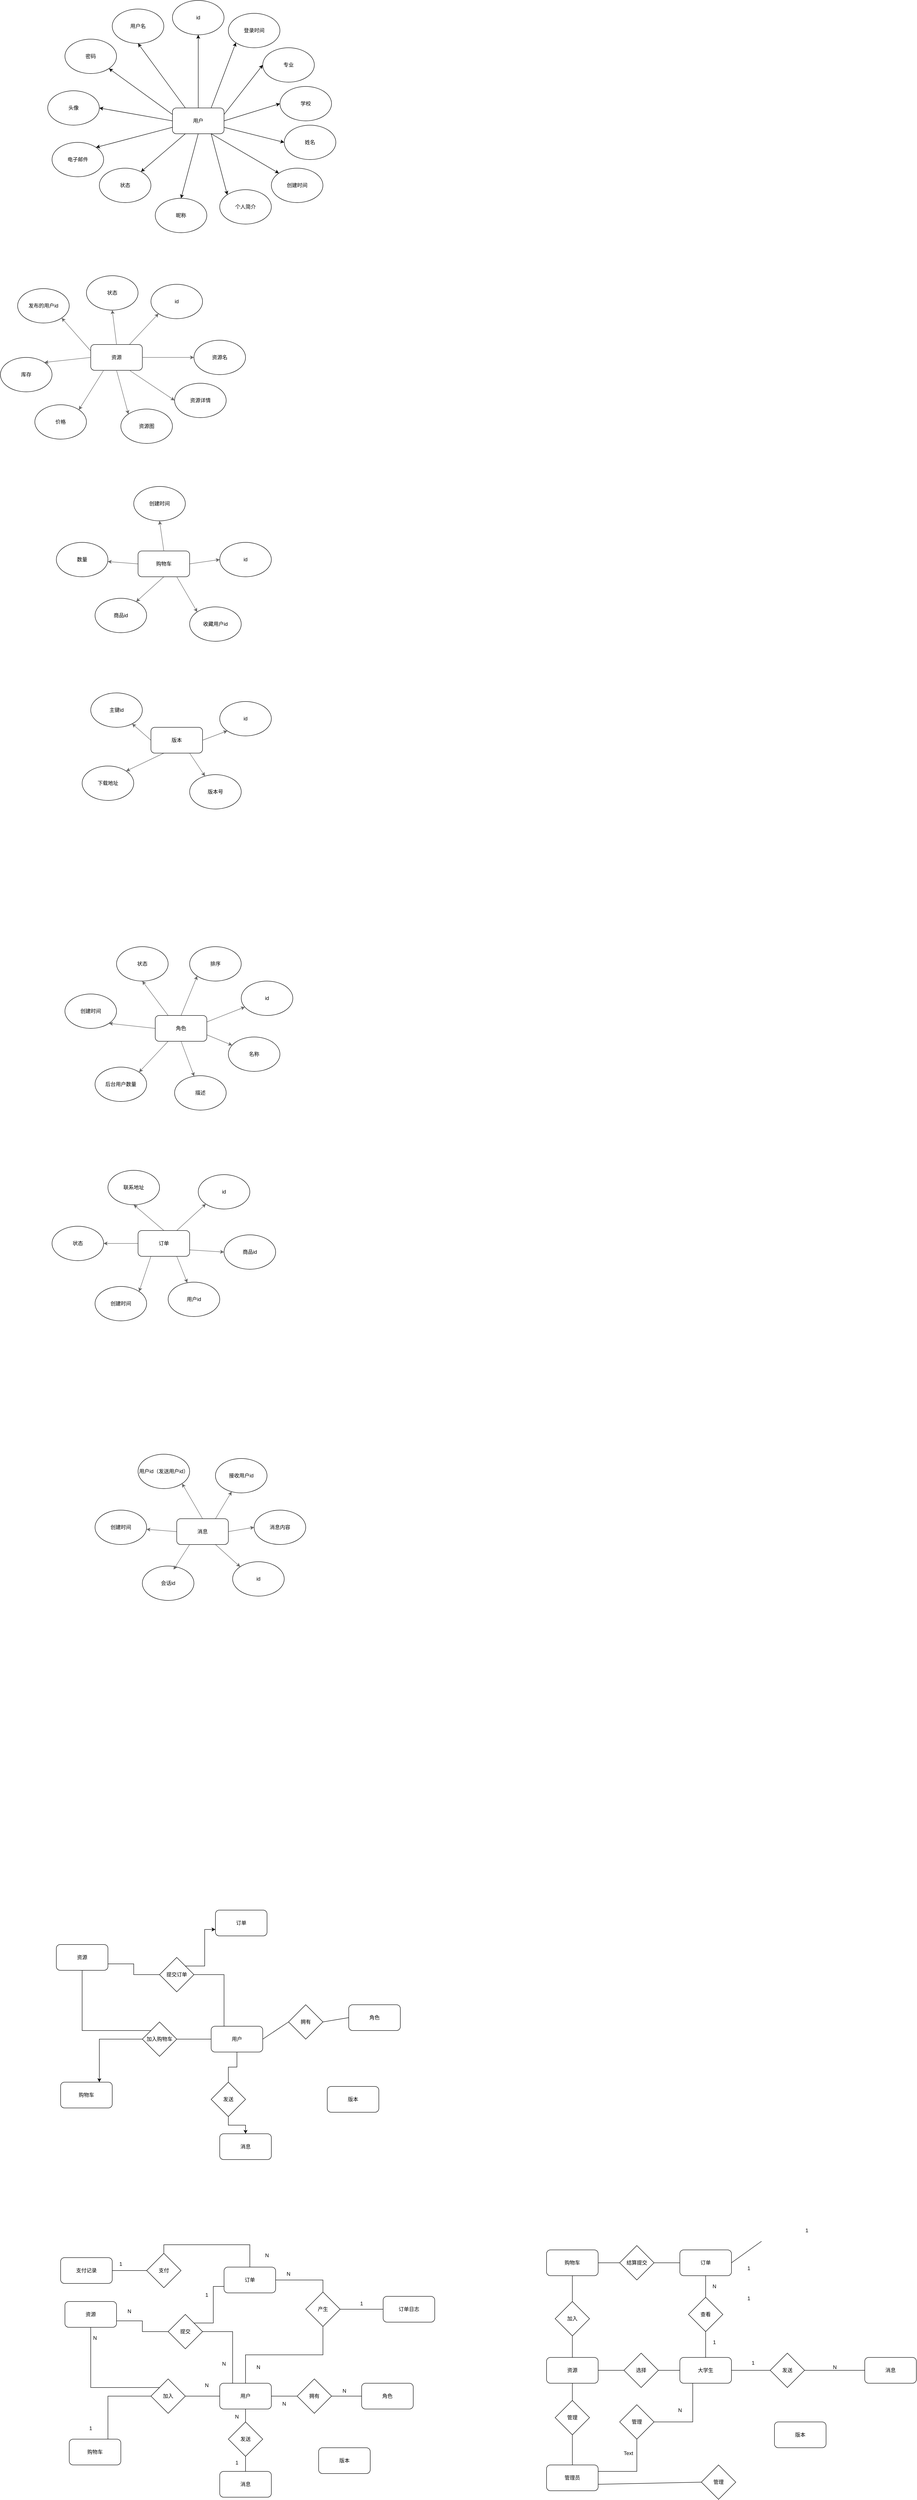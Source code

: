 <mxfile version="24.2.2" type="github">
  <diagram id="R2lEEEUBdFMjLlhIrx00" name="Page-1">
    <mxGraphModel dx="1500" dy="757" grid="1" gridSize="10" guides="1" tooltips="1" connect="1" arrows="1" fold="1" page="1" pageScale="1" pageWidth="850" pageHeight="1100" math="0" shadow="0" extFonts="Permanent Marker^https://fonts.googleapis.com/css?family=Permanent+Marker">
      <root>
        <mxCell id="0" />
        <mxCell id="1" parent="0" />
        <mxCell id="D-Qqd_5pHTushtScb7tL-12" style="rounded=0;orthogonalLoop=1;jettySize=auto;html=1;exitX=0.25;exitY=0;exitDx=0;exitDy=0;entryX=0.5;entryY=1;entryDx=0;entryDy=0;" parent="1" source="D-Qqd_5pHTushtScb7tL-1" target="D-Qqd_5pHTushtScb7tL-3" edge="1">
          <mxGeometry relative="1" as="geometry" />
        </mxCell>
        <mxCell id="D-Qqd_5pHTushtScb7tL-13" style="rounded=0;orthogonalLoop=1;jettySize=auto;html=1;exitX=0.5;exitY=0;exitDx=0;exitDy=0;entryX=0.5;entryY=1;entryDx=0;entryDy=0;" parent="1" source="D-Qqd_5pHTushtScb7tL-1" target="D-Qqd_5pHTushtScb7tL-2" edge="1">
          <mxGeometry relative="1" as="geometry" />
        </mxCell>
        <mxCell id="D-Qqd_5pHTushtScb7tL-15" style="rounded=0;orthogonalLoop=1;jettySize=auto;html=1;exitX=0.75;exitY=1;exitDx=0;exitDy=0;entryX=0;entryY=0;entryDx=0;entryDy=0;" parent="1" source="D-Qqd_5pHTushtScb7tL-1" target="D-Qqd_5pHTushtScb7tL-9" edge="1">
          <mxGeometry relative="1" as="geometry" />
        </mxCell>
        <mxCell id="D-Qqd_5pHTushtScb7tL-16" style="rounded=0;orthogonalLoop=1;jettySize=auto;html=1;exitX=0.75;exitY=1;exitDx=0;exitDy=0;entryX=0;entryY=0;entryDx=0;entryDy=0;" parent="1" source="D-Qqd_5pHTushtScb7tL-1" target="D-Qqd_5pHTushtScb7tL-8" edge="1">
          <mxGeometry relative="1" as="geometry" />
        </mxCell>
        <mxCell id="D-Qqd_5pHTushtScb7tL-17" style="rounded=0;orthogonalLoop=1;jettySize=auto;html=1;exitX=0.5;exitY=1;exitDx=0;exitDy=0;entryX=0.5;entryY=0;entryDx=0;entryDy=0;" parent="1" source="D-Qqd_5pHTushtScb7tL-1" target="D-Qqd_5pHTushtScb7tL-7" edge="1">
          <mxGeometry relative="1" as="geometry" />
        </mxCell>
        <mxCell id="D-Qqd_5pHTushtScb7tL-18" style="rounded=0;orthogonalLoop=1;jettySize=auto;html=1;exitX=0.25;exitY=1;exitDx=0;exitDy=0;" parent="1" source="D-Qqd_5pHTushtScb7tL-1" target="D-Qqd_5pHTushtScb7tL-11" edge="1">
          <mxGeometry relative="1" as="geometry" />
        </mxCell>
        <mxCell id="D-Qqd_5pHTushtScb7tL-19" style="rounded=0;orthogonalLoop=1;jettySize=auto;html=1;exitX=0;exitY=0.75;exitDx=0;exitDy=0;entryX=1;entryY=0;entryDx=0;entryDy=0;" parent="1" source="D-Qqd_5pHTushtScb7tL-1" target="D-Qqd_5pHTushtScb7tL-6" edge="1">
          <mxGeometry relative="1" as="geometry" />
        </mxCell>
        <mxCell id="D-Qqd_5pHTushtScb7tL-20" style="rounded=0;orthogonalLoop=1;jettySize=auto;html=1;exitX=0;exitY=0.5;exitDx=0;exitDy=0;entryX=1;entryY=0.5;entryDx=0;entryDy=0;" parent="1" source="D-Qqd_5pHTushtScb7tL-1" target="D-Qqd_5pHTushtScb7tL-5" edge="1">
          <mxGeometry relative="1" as="geometry" />
        </mxCell>
        <mxCell id="D-Qqd_5pHTushtScb7tL-21" style="rounded=0;orthogonalLoop=1;jettySize=auto;html=1;exitX=0;exitY=0.25;exitDx=0;exitDy=0;entryX=1;entryY=1;entryDx=0;entryDy=0;" parent="1" source="D-Qqd_5pHTushtScb7tL-1" target="D-Qqd_5pHTushtScb7tL-4" edge="1">
          <mxGeometry relative="1" as="geometry" />
        </mxCell>
        <mxCell id="vBWCJpYNBMqpzhLByBX3-7" style="rounded=0;orthogonalLoop=1;jettySize=auto;html=1;exitX=1;exitY=0.25;exitDx=0;exitDy=0;entryX=0;entryY=0.5;entryDx=0;entryDy=0;" parent="1" source="D-Qqd_5pHTushtScb7tL-1" target="vBWCJpYNBMqpzhLByBX3-1" edge="1">
          <mxGeometry relative="1" as="geometry" />
        </mxCell>
        <mxCell id="vBWCJpYNBMqpzhLByBX3-8" style="rounded=0;orthogonalLoop=1;jettySize=auto;html=1;exitX=1;exitY=0.5;exitDx=0;exitDy=0;entryX=0;entryY=0.5;entryDx=0;entryDy=0;" parent="1" source="D-Qqd_5pHTushtScb7tL-1" target="vBWCJpYNBMqpzhLByBX3-2" edge="1">
          <mxGeometry relative="1" as="geometry" />
        </mxCell>
        <mxCell id="vBWCJpYNBMqpzhLByBX3-9" style="rounded=0;orthogonalLoop=1;jettySize=auto;html=1;exitX=1;exitY=0.75;exitDx=0;exitDy=0;entryX=0;entryY=0.5;entryDx=0;entryDy=0;" parent="1" source="D-Qqd_5pHTushtScb7tL-1" target="vBWCJpYNBMqpzhLByBX3-3" edge="1">
          <mxGeometry relative="1" as="geometry" />
        </mxCell>
        <mxCell id="D-Qqd_5pHTushtScb7tL-1" value="用户" style="rounded=1;whiteSpace=wrap;html=1;" parent="1" vertex="1">
          <mxGeometry x="420" y="310" width="120" height="60" as="geometry" />
        </mxCell>
        <mxCell id="D-Qqd_5pHTushtScb7tL-2" value="id" style="ellipse;whiteSpace=wrap;html=1;" parent="1" vertex="1">
          <mxGeometry x="420" y="60" width="120" height="80" as="geometry" />
        </mxCell>
        <mxCell id="D-Qqd_5pHTushtScb7tL-3" value="用户名" style="ellipse;whiteSpace=wrap;html=1;" parent="1" vertex="1">
          <mxGeometry x="280" y="80" width="120" height="80" as="geometry" />
        </mxCell>
        <mxCell id="D-Qqd_5pHTushtScb7tL-4" value="密码" style="ellipse;whiteSpace=wrap;html=1;" parent="1" vertex="1">
          <mxGeometry x="170" y="150" width="120" height="80" as="geometry" />
        </mxCell>
        <mxCell id="D-Qqd_5pHTushtScb7tL-5" value="头像" style="ellipse;whiteSpace=wrap;html=1;" parent="1" vertex="1">
          <mxGeometry x="130" y="270" width="120" height="80" as="geometry" />
        </mxCell>
        <mxCell id="D-Qqd_5pHTushtScb7tL-6" value="电子邮件" style="ellipse;whiteSpace=wrap;html=1;" parent="1" vertex="1">
          <mxGeometry x="140" y="390" width="120" height="80" as="geometry" />
        </mxCell>
        <mxCell id="D-Qqd_5pHTushtScb7tL-7" value="昵称" style="ellipse;whiteSpace=wrap;html=1;" parent="1" vertex="1">
          <mxGeometry x="380" y="520" width="120" height="80" as="geometry" />
        </mxCell>
        <mxCell id="D-Qqd_5pHTushtScb7tL-8" value="个人简介" style="ellipse;whiteSpace=wrap;html=1;" parent="1" vertex="1">
          <mxGeometry x="530" y="500" width="120" height="80" as="geometry" />
        </mxCell>
        <mxCell id="D-Qqd_5pHTushtScb7tL-9" value="创建时间" style="ellipse;whiteSpace=wrap;html=1;" parent="1" vertex="1">
          <mxGeometry x="650" y="450" width="120" height="80" as="geometry" />
        </mxCell>
        <mxCell id="D-Qqd_5pHTushtScb7tL-10" value="登录时间" style="ellipse;whiteSpace=wrap;html=1;" parent="1" vertex="1">
          <mxGeometry x="550" y="90" width="120" height="80" as="geometry" />
        </mxCell>
        <mxCell id="D-Qqd_5pHTushtScb7tL-11" value="状态" style="ellipse;whiteSpace=wrap;html=1;" parent="1" vertex="1">
          <mxGeometry x="250" y="450" width="120" height="80" as="geometry" />
        </mxCell>
        <mxCell id="D-Qqd_5pHTushtScb7tL-14" style="rounded=0;orthogonalLoop=1;jettySize=auto;html=1;exitX=0.75;exitY=0;exitDx=0;exitDy=0;entryX=0;entryY=1;entryDx=0;entryDy=0;" parent="1" source="D-Qqd_5pHTushtScb7tL-1" target="D-Qqd_5pHTushtScb7tL-10" edge="1">
          <mxGeometry relative="1" as="geometry" />
        </mxCell>
        <mxCell id="D-Qqd_5pHTushtScb7tL-25" style="rounded=0;orthogonalLoop=1;jettySize=auto;html=1;exitX=0.75;exitY=0;exitDx=0;exitDy=0;entryX=0;entryY=1;entryDx=0;entryDy=0;fillColor=#f5f5f5;strokeColor=#666666;" parent="1" source="D-Qqd_5pHTushtScb7tL-22" target="D-Qqd_5pHTushtScb7tL-23" edge="1">
          <mxGeometry relative="1" as="geometry" />
        </mxCell>
        <mxCell id="D-Qqd_5pHTushtScb7tL-22" value="资源" style="rounded=1;whiteSpace=wrap;html=1;" parent="1" vertex="1">
          <mxGeometry x="230" y="860" width="120" height="60" as="geometry" />
        </mxCell>
        <mxCell id="D-Qqd_5pHTushtScb7tL-23" value="id" style="ellipse;whiteSpace=wrap;html=1;" parent="1" vertex="1">
          <mxGeometry x="370" y="720" width="120" height="80" as="geometry" />
        </mxCell>
        <mxCell id="D-Qqd_5pHTushtScb7tL-26" style="rounded=0;orthogonalLoop=1;jettySize=auto;html=1;exitX=1;exitY=0.5;exitDx=0;exitDy=0;entryX=0;entryY=0.5;entryDx=0;entryDy=0;fillColor=#f5f5f5;strokeColor=#666666;" parent="1" source="D-Qqd_5pHTushtScb7tL-22" target="D-Qqd_5pHTushtScb7tL-27" edge="1">
          <mxGeometry relative="1" as="geometry">
            <mxPoint x="370" y="1020" as="sourcePoint" />
          </mxGeometry>
        </mxCell>
        <mxCell id="D-Qqd_5pHTushtScb7tL-27" value="资源名" style="ellipse;whiteSpace=wrap;html=1;" parent="1" vertex="1">
          <mxGeometry x="470" y="850" width="120" height="80" as="geometry" />
        </mxCell>
        <mxCell id="D-Qqd_5pHTushtScb7tL-28" style="rounded=0;orthogonalLoop=1;jettySize=auto;html=1;exitX=0.75;exitY=1;exitDx=0;exitDy=0;entryX=0;entryY=0.5;entryDx=0;entryDy=0;fillColor=#f5f5f5;strokeColor=#666666;" parent="1" source="D-Qqd_5pHTushtScb7tL-22" target="D-Qqd_5pHTushtScb7tL-29" edge="1">
          <mxGeometry relative="1" as="geometry">
            <mxPoint x="270" y="980" as="sourcePoint" />
            <mxPoint x="410" y="985" as="targetPoint" />
          </mxGeometry>
        </mxCell>
        <mxCell id="D-Qqd_5pHTushtScb7tL-29" value="资源详情" style="ellipse;whiteSpace=wrap;html=1;" parent="1" vertex="1">
          <mxGeometry x="425" y="950" width="120" height="80" as="geometry" />
        </mxCell>
        <mxCell id="D-Qqd_5pHTushtScb7tL-30" value="资源图" style="ellipse;whiteSpace=wrap;html=1;" parent="1" vertex="1">
          <mxGeometry x="300" y="1010" width="120" height="80" as="geometry" />
        </mxCell>
        <mxCell id="D-Qqd_5pHTushtScb7tL-31" style="rounded=0;orthogonalLoop=1;jettySize=auto;html=1;exitX=0.5;exitY=1;exitDx=0;exitDy=0;entryX=0;entryY=0;entryDx=0;entryDy=0;fillColor=#f5f5f5;strokeColor=#666666;" parent="1" source="D-Qqd_5pHTushtScb7tL-22" target="D-Qqd_5pHTushtScb7tL-30" edge="1">
          <mxGeometry relative="1" as="geometry">
            <mxPoint x="380" y="940" as="sourcePoint" />
            <mxPoint x="500" y="1040" as="targetPoint" />
          </mxGeometry>
        </mxCell>
        <mxCell id="D-Qqd_5pHTushtScb7tL-32" value="价格" style="ellipse;whiteSpace=wrap;html=1;" parent="1" vertex="1">
          <mxGeometry x="100" y="1000" width="120" height="80" as="geometry" />
        </mxCell>
        <mxCell id="D-Qqd_5pHTushtScb7tL-33" style="rounded=0;orthogonalLoop=1;jettySize=auto;html=1;exitX=0.25;exitY=1;exitDx=0;exitDy=0;entryX=1;entryY=0;entryDx=0;entryDy=0;fillColor=#f5f5f5;strokeColor=#666666;" parent="1" source="D-Qqd_5pHTushtScb7tL-22" target="D-Qqd_5pHTushtScb7tL-32" edge="1">
          <mxGeometry relative="1" as="geometry">
            <mxPoint x="166" y="890" as="sourcePoint" />
            <mxPoint x="214" y="1012" as="targetPoint" />
          </mxGeometry>
        </mxCell>
        <mxCell id="D-Qqd_5pHTushtScb7tL-34" value="库存" style="ellipse;whiteSpace=wrap;html=1;" parent="1" vertex="1">
          <mxGeometry x="20" y="890" width="120" height="80" as="geometry" />
        </mxCell>
        <mxCell id="D-Qqd_5pHTushtScb7tL-35" style="rounded=0;orthogonalLoop=1;jettySize=auto;html=1;exitX=0;exitY=0.5;exitDx=0;exitDy=0;entryX=1;entryY=0;entryDx=0;entryDy=0;fillColor=#f5f5f5;strokeColor=#666666;" parent="1" source="D-Qqd_5pHTushtScb7tL-22" target="D-Qqd_5pHTushtScb7tL-34" edge="1">
          <mxGeometry relative="1" as="geometry">
            <mxPoint x="290" y="940" as="sourcePoint" />
            <mxPoint x="212" y="1022" as="targetPoint" />
          </mxGeometry>
        </mxCell>
        <mxCell id="D-Qqd_5pHTushtScb7tL-36" value="发布的用户id" style="ellipse;whiteSpace=wrap;html=1;" parent="1" vertex="1">
          <mxGeometry x="60" y="730" width="120" height="80" as="geometry" />
        </mxCell>
        <mxCell id="D-Qqd_5pHTushtScb7tL-37" style="rounded=0;orthogonalLoop=1;jettySize=auto;html=1;exitX=0;exitY=0.25;exitDx=0;exitDy=0;entryX=1;entryY=1;entryDx=0;entryDy=0;fillColor=#f5f5f5;strokeColor=#666666;" parent="1" source="D-Qqd_5pHTushtScb7tL-22" target="D-Qqd_5pHTushtScb7tL-36" edge="1">
          <mxGeometry relative="1" as="geometry">
            <mxPoint x="260" y="910" as="sourcePoint" />
            <mxPoint x="132" y="912" as="targetPoint" />
          </mxGeometry>
        </mxCell>
        <mxCell id="D-Qqd_5pHTushtScb7tL-38" value="状态" style="ellipse;whiteSpace=wrap;html=1;" parent="1" vertex="1">
          <mxGeometry x="220" y="700" width="120" height="80" as="geometry" />
        </mxCell>
        <mxCell id="D-Qqd_5pHTushtScb7tL-39" style="rounded=0;orthogonalLoop=1;jettySize=auto;html=1;exitX=0.5;exitY=0;exitDx=0;exitDy=0;entryX=0.5;entryY=1;entryDx=0;entryDy=0;fillColor=#f5f5f5;strokeColor=#666666;" parent="1" source="D-Qqd_5pHTushtScb7tL-22" target="D-Qqd_5pHTushtScb7tL-38" edge="1">
          <mxGeometry relative="1" as="geometry">
            <mxPoint x="260" y="880" as="sourcePoint" />
            <mxPoint x="172" y="808" as="targetPoint" />
          </mxGeometry>
        </mxCell>
        <mxCell id="D-Qqd_5pHTushtScb7tL-46" style="rounded=0;orthogonalLoop=1;jettySize=auto;html=1;exitX=1;exitY=0.5;exitDx=0;exitDy=0;entryX=0;entryY=0.5;entryDx=0;entryDy=0;fillColor=#f5f5f5;strokeColor=#666666;" parent="1" source="D-Qqd_5pHTushtScb7tL-40" target="D-Qqd_5pHTushtScb7tL-41" edge="1">
          <mxGeometry relative="1" as="geometry" />
        </mxCell>
        <mxCell id="D-Qqd_5pHTushtScb7tL-48" style="rounded=0;orthogonalLoop=1;jettySize=auto;html=1;exitX=0;exitY=0.5;exitDx=0;exitDy=0;fillColor=#f5f5f5;strokeColor=#666666;" parent="1" source="D-Qqd_5pHTushtScb7tL-40" target="D-Qqd_5pHTushtScb7tL-44" edge="1">
          <mxGeometry relative="1" as="geometry" />
        </mxCell>
        <mxCell id="D-Qqd_5pHTushtScb7tL-49" style="rounded=0;orthogonalLoop=1;jettySize=auto;html=1;exitX=0.5;exitY=1;exitDx=0;exitDy=0;fillColor=#f5f5f5;strokeColor=#666666;" parent="1" source="D-Qqd_5pHTushtScb7tL-40" target="D-Qqd_5pHTushtScb7tL-43" edge="1">
          <mxGeometry relative="1" as="geometry" />
        </mxCell>
        <mxCell id="D-Qqd_5pHTushtScb7tL-40" value="购物车" style="rounded=1;whiteSpace=wrap;html=1;" parent="1" vertex="1">
          <mxGeometry x="340" y="1340" width="120" height="60" as="geometry" />
        </mxCell>
        <mxCell id="D-Qqd_5pHTushtScb7tL-41" value="id" style="ellipse;whiteSpace=wrap;html=1;" parent="1" vertex="1">
          <mxGeometry x="530" y="1320" width="120" height="80" as="geometry" />
        </mxCell>
        <mxCell id="D-Qqd_5pHTushtScb7tL-42" value="收藏用户id" style="ellipse;whiteSpace=wrap;html=1;" parent="1" vertex="1">
          <mxGeometry x="460" y="1470" width="120" height="80" as="geometry" />
        </mxCell>
        <mxCell id="D-Qqd_5pHTushtScb7tL-43" value="商品id" style="ellipse;whiteSpace=wrap;html=1;" parent="1" vertex="1">
          <mxGeometry x="240" y="1450" width="120" height="80" as="geometry" />
        </mxCell>
        <mxCell id="D-Qqd_5pHTushtScb7tL-44" value="数量" style="ellipse;whiteSpace=wrap;html=1;" parent="1" vertex="1">
          <mxGeometry x="150" y="1320" width="120" height="80" as="geometry" />
        </mxCell>
        <mxCell id="D-Qqd_5pHTushtScb7tL-45" value="创建时间" style="ellipse;whiteSpace=wrap;html=1;" parent="1" vertex="1">
          <mxGeometry x="330" y="1190" width="120" height="80" as="geometry" />
        </mxCell>
        <mxCell id="D-Qqd_5pHTushtScb7tL-47" style="rounded=0;orthogonalLoop=1;jettySize=auto;html=1;exitX=0.5;exitY=0;exitDx=0;exitDy=0;entryX=0.5;entryY=1;entryDx=0;entryDy=0;fillColor=#f5f5f5;strokeColor=#666666;" parent="1" source="D-Qqd_5pHTushtScb7tL-40" target="D-Qqd_5pHTushtScb7tL-45" edge="1">
          <mxGeometry relative="1" as="geometry" />
        </mxCell>
        <mxCell id="D-Qqd_5pHTushtScb7tL-50" style="rounded=0;orthogonalLoop=1;jettySize=auto;html=1;exitX=0.75;exitY=1;exitDx=0;exitDy=0;entryX=0;entryY=0;entryDx=0;entryDy=0;fillColor=#f5f5f5;strokeColor=#666666;" parent="1" source="D-Qqd_5pHTushtScb7tL-40" target="D-Qqd_5pHTushtScb7tL-42" edge="1">
          <mxGeometry relative="1" as="geometry" />
        </mxCell>
        <mxCell id="D-Qqd_5pHTushtScb7tL-57" style="rounded=0;orthogonalLoop=1;jettySize=auto;html=1;exitX=0;exitY=0.5;exitDx=0;exitDy=0;fillColor=#f5f5f5;strokeColor=#666666;" parent="1" source="D-Qqd_5pHTushtScb7tL-51" target="D-Qqd_5pHTushtScb7tL-53" edge="1">
          <mxGeometry relative="1" as="geometry" />
        </mxCell>
        <mxCell id="D-Qqd_5pHTushtScb7tL-58" style="rounded=0;orthogonalLoop=1;jettySize=auto;html=1;exitX=0.25;exitY=1;exitDx=0;exitDy=0;entryX=1;entryY=0;entryDx=0;entryDy=0;fillColor=#f5f5f5;strokeColor=#666666;" parent="1" source="D-Qqd_5pHTushtScb7tL-51" target="D-Qqd_5pHTushtScb7tL-54" edge="1">
          <mxGeometry relative="1" as="geometry" />
        </mxCell>
        <mxCell id="D-Qqd_5pHTushtScb7tL-59" style="rounded=0;orthogonalLoop=1;jettySize=auto;html=1;exitX=0.75;exitY=1;exitDx=0;exitDy=0;fillColor=#f5f5f5;strokeColor=#666666;" parent="1" source="D-Qqd_5pHTushtScb7tL-51" target="D-Qqd_5pHTushtScb7tL-55" edge="1">
          <mxGeometry relative="1" as="geometry" />
        </mxCell>
        <mxCell id="D-Qqd_5pHTushtScb7tL-51" value="版本" style="rounded=1;whiteSpace=wrap;html=1;" parent="1" vertex="1">
          <mxGeometry x="370" y="1750" width="120" height="60" as="geometry" />
        </mxCell>
        <mxCell id="D-Qqd_5pHTushtScb7tL-52" value="id" style="ellipse;whiteSpace=wrap;html=1;" parent="1" vertex="1">
          <mxGeometry x="530" y="1690" width="120" height="80" as="geometry" />
        </mxCell>
        <mxCell id="D-Qqd_5pHTushtScb7tL-53" value="主键id" style="ellipse;whiteSpace=wrap;html=1;" parent="1" vertex="1">
          <mxGeometry x="230" y="1670" width="120" height="80" as="geometry" />
        </mxCell>
        <mxCell id="D-Qqd_5pHTushtScb7tL-54" value="下载地址" style="ellipse;whiteSpace=wrap;html=1;" parent="1" vertex="1">
          <mxGeometry x="210" y="1840" width="120" height="80" as="geometry" />
        </mxCell>
        <mxCell id="D-Qqd_5pHTushtScb7tL-55" value="版本号" style="ellipse;whiteSpace=wrap;html=1;" parent="1" vertex="1">
          <mxGeometry x="460" y="1860" width="120" height="80" as="geometry" />
        </mxCell>
        <mxCell id="D-Qqd_5pHTushtScb7tL-56" style="rounded=0;orthogonalLoop=1;jettySize=auto;html=1;exitX=1;exitY=0.5;exitDx=0;exitDy=0;entryX=0;entryY=1;entryDx=0;entryDy=0;fillColor=#f5f5f5;strokeColor=#666666;" parent="1" source="D-Qqd_5pHTushtScb7tL-51" target="D-Qqd_5pHTushtScb7tL-52" edge="1">
          <mxGeometry relative="1" as="geometry" />
        </mxCell>
        <mxCell id="D-Qqd_5pHTushtScb7tL-68" style="rounded=0;orthogonalLoop=1;jettySize=auto;html=1;exitX=1;exitY=0.25;exitDx=0;exitDy=0;fillColor=#f5f5f5;strokeColor=#666666;" parent="1" source="D-Qqd_5pHTushtScb7tL-60" target="D-Qqd_5pHTushtScb7tL-61" edge="1">
          <mxGeometry relative="1" as="geometry" />
        </mxCell>
        <mxCell id="D-Qqd_5pHTushtScb7tL-69" style="rounded=0;orthogonalLoop=1;jettySize=auto;html=1;exitX=1;exitY=0.75;exitDx=0;exitDy=0;fillColor=#f5f5f5;strokeColor=#666666;" parent="1" source="D-Qqd_5pHTushtScb7tL-60" target="D-Qqd_5pHTushtScb7tL-62" edge="1">
          <mxGeometry relative="1" as="geometry" />
        </mxCell>
        <mxCell id="D-Qqd_5pHTushtScb7tL-70" style="rounded=0;orthogonalLoop=1;jettySize=auto;html=1;exitX=0.5;exitY=1;exitDx=0;exitDy=0;fillColor=#f5f5f5;strokeColor=#666666;" parent="1" source="D-Qqd_5pHTushtScb7tL-60" target="D-Qqd_5pHTushtScb7tL-63" edge="1">
          <mxGeometry relative="1" as="geometry" />
        </mxCell>
        <mxCell id="D-Qqd_5pHTushtScb7tL-71" style="rounded=0;orthogonalLoop=1;jettySize=auto;html=1;exitX=0.25;exitY=1;exitDx=0;exitDy=0;entryX=1;entryY=0;entryDx=0;entryDy=0;fillColor=#f5f5f5;strokeColor=#666666;" parent="1" source="D-Qqd_5pHTushtScb7tL-60" target="D-Qqd_5pHTushtScb7tL-64" edge="1">
          <mxGeometry relative="1" as="geometry" />
        </mxCell>
        <mxCell id="D-Qqd_5pHTushtScb7tL-72" style="rounded=0;orthogonalLoop=1;jettySize=auto;html=1;exitX=0;exitY=0.5;exitDx=0;exitDy=0;entryX=1;entryY=1;entryDx=0;entryDy=0;fillColor=#f5f5f5;strokeColor=#666666;" parent="1" source="D-Qqd_5pHTushtScb7tL-60" target="D-Qqd_5pHTushtScb7tL-65" edge="1">
          <mxGeometry relative="1" as="geometry" />
        </mxCell>
        <mxCell id="D-Qqd_5pHTushtScb7tL-73" style="rounded=0;orthogonalLoop=1;jettySize=auto;html=1;exitX=0.25;exitY=0;exitDx=0;exitDy=0;entryX=0.5;entryY=1;entryDx=0;entryDy=0;fillColor=#f5f5f5;strokeColor=#666666;" parent="1" source="D-Qqd_5pHTushtScb7tL-60" target="D-Qqd_5pHTushtScb7tL-66" edge="1">
          <mxGeometry relative="1" as="geometry" />
        </mxCell>
        <mxCell id="D-Qqd_5pHTushtScb7tL-74" style="rounded=0;orthogonalLoop=1;jettySize=auto;html=1;exitX=0.5;exitY=0;exitDx=0;exitDy=0;entryX=0;entryY=1;entryDx=0;entryDy=0;fillColor=#f5f5f5;strokeColor=#666666;" parent="1" source="D-Qqd_5pHTushtScb7tL-60" target="D-Qqd_5pHTushtScb7tL-67" edge="1">
          <mxGeometry relative="1" as="geometry" />
        </mxCell>
        <mxCell id="D-Qqd_5pHTushtScb7tL-60" value="角色" style="rounded=1;whiteSpace=wrap;html=1;" parent="1" vertex="1">
          <mxGeometry x="380" y="2420" width="120" height="60" as="geometry" />
        </mxCell>
        <mxCell id="D-Qqd_5pHTushtScb7tL-61" value="id" style="ellipse;whiteSpace=wrap;html=1;" parent="1" vertex="1">
          <mxGeometry x="580" y="2340" width="120" height="80" as="geometry" />
        </mxCell>
        <mxCell id="D-Qqd_5pHTushtScb7tL-62" value="名称" style="ellipse;whiteSpace=wrap;html=1;" parent="1" vertex="1">
          <mxGeometry x="550" y="2470" width="120" height="80" as="geometry" />
        </mxCell>
        <mxCell id="D-Qqd_5pHTushtScb7tL-63" value="描述" style="ellipse;whiteSpace=wrap;html=1;" parent="1" vertex="1">
          <mxGeometry x="425" y="2560" width="120" height="80" as="geometry" />
        </mxCell>
        <mxCell id="D-Qqd_5pHTushtScb7tL-64" value="后台用户数量" style="ellipse;whiteSpace=wrap;html=1;" parent="1" vertex="1">
          <mxGeometry x="240" y="2540" width="120" height="80" as="geometry" />
        </mxCell>
        <mxCell id="D-Qqd_5pHTushtScb7tL-65" value="创建时间" style="ellipse;whiteSpace=wrap;html=1;" parent="1" vertex="1">
          <mxGeometry x="170" y="2370" width="120" height="80" as="geometry" />
        </mxCell>
        <mxCell id="D-Qqd_5pHTushtScb7tL-66" value="状态" style="ellipse;whiteSpace=wrap;html=1;" parent="1" vertex="1">
          <mxGeometry x="290" y="2260" width="120" height="80" as="geometry" />
        </mxCell>
        <mxCell id="D-Qqd_5pHTushtScb7tL-67" value="排序" style="ellipse;whiteSpace=wrap;html=1;" parent="1" vertex="1">
          <mxGeometry x="460" y="2260" width="120" height="80" as="geometry" />
        </mxCell>
        <mxCell id="D-Qqd_5pHTushtScb7tL-83" style="rounded=0;orthogonalLoop=1;jettySize=auto;html=1;exitX=1;exitY=0.75;exitDx=0;exitDy=0;entryX=0;entryY=0.5;entryDx=0;entryDy=0;fillColor=#f5f5f5;strokeColor=#666666;" parent="1" source="D-Qqd_5pHTushtScb7tL-75" target="D-Qqd_5pHTushtScb7tL-77" edge="1">
          <mxGeometry relative="1" as="geometry" />
        </mxCell>
        <mxCell id="D-Qqd_5pHTushtScb7tL-84" style="rounded=0;orthogonalLoop=1;jettySize=auto;html=1;exitX=0.75;exitY=1;exitDx=0;exitDy=0;fillColor=#f5f5f5;strokeColor=#666666;" parent="1" source="D-Qqd_5pHTushtScb7tL-75" target="D-Qqd_5pHTushtScb7tL-78" edge="1">
          <mxGeometry relative="1" as="geometry" />
        </mxCell>
        <mxCell id="D-Qqd_5pHTushtScb7tL-85" style="rounded=0;orthogonalLoop=1;jettySize=auto;html=1;exitX=0.25;exitY=1;exitDx=0;exitDy=0;entryX=1;entryY=0;entryDx=0;entryDy=0;fillColor=#f5f5f5;strokeColor=#666666;" parent="1" source="D-Qqd_5pHTushtScb7tL-75" target="D-Qqd_5pHTushtScb7tL-79" edge="1">
          <mxGeometry relative="1" as="geometry" />
        </mxCell>
        <mxCell id="D-Qqd_5pHTushtScb7tL-86" style="rounded=0;orthogonalLoop=1;jettySize=auto;html=1;exitX=0;exitY=0.5;exitDx=0;exitDy=0;entryX=1;entryY=0.5;entryDx=0;entryDy=0;fillColor=#f5f5f5;strokeColor=#666666;" parent="1" source="D-Qqd_5pHTushtScb7tL-75" target="D-Qqd_5pHTushtScb7tL-80" edge="1">
          <mxGeometry relative="1" as="geometry" />
        </mxCell>
        <mxCell id="D-Qqd_5pHTushtScb7tL-87" style="rounded=0;orthogonalLoop=1;jettySize=auto;html=1;exitX=0.5;exitY=0;exitDx=0;exitDy=0;entryX=0.5;entryY=1;entryDx=0;entryDy=0;fillColor=#f5f5f5;strokeColor=#666666;" parent="1" source="D-Qqd_5pHTushtScb7tL-75" target="D-Qqd_5pHTushtScb7tL-81" edge="1">
          <mxGeometry relative="1" as="geometry" />
        </mxCell>
        <mxCell id="D-Qqd_5pHTushtScb7tL-88" style="rounded=0;orthogonalLoop=1;jettySize=auto;html=1;exitX=0.75;exitY=0;exitDx=0;exitDy=0;entryX=0;entryY=1;entryDx=0;entryDy=0;fillColor=#f5f5f5;strokeColor=#666666;" parent="1" source="D-Qqd_5pHTushtScb7tL-75" target="D-Qqd_5pHTushtScb7tL-76" edge="1">
          <mxGeometry relative="1" as="geometry" />
        </mxCell>
        <mxCell id="D-Qqd_5pHTushtScb7tL-75" value="订单" style="rounded=1;whiteSpace=wrap;html=1;" parent="1" vertex="1">
          <mxGeometry x="340" y="2920" width="120" height="60" as="geometry" />
        </mxCell>
        <mxCell id="D-Qqd_5pHTushtScb7tL-76" value="id" style="ellipse;whiteSpace=wrap;html=1;" parent="1" vertex="1">
          <mxGeometry x="480" y="2790" width="120" height="80" as="geometry" />
        </mxCell>
        <mxCell id="D-Qqd_5pHTushtScb7tL-77" value="商品id" style="ellipse;whiteSpace=wrap;html=1;" parent="1" vertex="1">
          <mxGeometry x="540" y="2930" width="120" height="80" as="geometry" />
        </mxCell>
        <mxCell id="D-Qqd_5pHTushtScb7tL-78" value="用户id" style="ellipse;whiteSpace=wrap;html=1;" parent="1" vertex="1">
          <mxGeometry x="410" y="3040" width="120" height="80" as="geometry" />
        </mxCell>
        <mxCell id="D-Qqd_5pHTushtScb7tL-79" value="创建时间" style="ellipse;whiteSpace=wrap;html=1;" parent="1" vertex="1">
          <mxGeometry x="240" y="3050" width="120" height="80" as="geometry" />
        </mxCell>
        <mxCell id="D-Qqd_5pHTushtScb7tL-80" value="状态" style="ellipse;whiteSpace=wrap;html=1;" parent="1" vertex="1">
          <mxGeometry x="140" y="2910" width="120" height="80" as="geometry" />
        </mxCell>
        <mxCell id="D-Qqd_5pHTushtScb7tL-81" value="联系地址" style="ellipse;whiteSpace=wrap;html=1;" parent="1" vertex="1">
          <mxGeometry x="270" y="2780" width="120" height="80" as="geometry" />
        </mxCell>
        <mxCell id="D-Qqd_5pHTushtScb7tL-89" value="订单" style="rounded=1;whiteSpace=wrap;html=1;" parent="1" vertex="1">
          <mxGeometry x="520" y="4500" width="120" height="60" as="geometry" />
        </mxCell>
        <mxCell id="D-Qqd_5pHTushtScb7tL-90" value="角色" style="rounded=1;whiteSpace=wrap;html=1;" parent="1" vertex="1">
          <mxGeometry x="830" y="4720" width="120" height="60" as="geometry" />
        </mxCell>
        <mxCell id="D-Qqd_5pHTushtScb7tL-91" value="版本" style="rounded=1;whiteSpace=wrap;html=1;" parent="1" vertex="1">
          <mxGeometry x="780" y="4910" width="120" height="60" as="geometry" />
        </mxCell>
        <mxCell id="D-Qqd_5pHTushtScb7tL-92" value="购物车" style="rounded=1;whiteSpace=wrap;html=1;" parent="1" vertex="1">
          <mxGeometry x="160" y="4900" width="120" height="60" as="geometry" />
        </mxCell>
        <mxCell id="D-Qqd_5pHTushtScb7tL-108" style="edgeStyle=orthogonalEdgeStyle;rounded=0;orthogonalLoop=1;jettySize=auto;html=1;exitX=1;exitY=0.75;exitDx=0;exitDy=0;entryX=0;entryY=0.5;entryDx=0;entryDy=0;endArrow=none;endFill=0;" parent="1" source="D-Qqd_5pHTushtScb7tL-94" target="D-Qqd_5pHTushtScb7tL-107" edge="1">
          <mxGeometry relative="1" as="geometry" />
        </mxCell>
        <mxCell id="D-Qqd_5pHTushtScb7tL-94" value="资源" style="rounded=1;whiteSpace=wrap;html=1;" parent="1" vertex="1">
          <mxGeometry x="150" y="4580" width="120" height="60" as="geometry" />
        </mxCell>
        <mxCell id="D-Qqd_5pHTushtScb7tL-99" style="rounded=0;orthogonalLoop=1;jettySize=auto;html=1;exitX=1;exitY=0.5;exitDx=0;exitDy=0;entryX=0;entryY=0.5;entryDx=0;entryDy=0;endArrow=none;endFill=0;" parent="1" source="D-Qqd_5pHTushtScb7tL-95" target="D-Qqd_5pHTushtScb7tL-98" edge="1">
          <mxGeometry relative="1" as="geometry" />
        </mxCell>
        <mxCell id="D-Qqd_5pHTushtScb7tL-102" style="edgeStyle=orthogonalEdgeStyle;rounded=0;orthogonalLoop=1;jettySize=auto;html=1;exitX=0;exitY=0.5;exitDx=0;exitDy=0;entryX=1;entryY=0.5;entryDx=0;entryDy=0;endArrow=none;endFill=0;" parent="1" source="D-Qqd_5pHTushtScb7tL-95" target="D-Qqd_5pHTushtScb7tL-101" edge="1">
          <mxGeometry relative="1" as="geometry" />
        </mxCell>
        <mxCell id="D-Qqd_5pHTushtScb7tL-110" style="edgeStyle=orthogonalEdgeStyle;rounded=0;orthogonalLoop=1;jettySize=auto;html=1;exitX=0.25;exitY=0;exitDx=0;exitDy=0;entryX=1;entryY=0.5;entryDx=0;entryDy=0;endArrow=none;endFill=0;" parent="1" source="D-Qqd_5pHTushtScb7tL-95" target="D-Qqd_5pHTushtScb7tL-107" edge="1">
          <mxGeometry relative="1" as="geometry" />
        </mxCell>
        <mxCell id="D-Qqd_5pHTushtScb7tL-112" style="edgeStyle=orthogonalEdgeStyle;rounded=0;orthogonalLoop=1;jettySize=auto;html=1;exitX=0.5;exitY=1;exitDx=0;exitDy=0;entryX=0.5;entryY=0;entryDx=0;entryDy=0;endArrow=none;endFill=0;" parent="1" source="D-Qqd_5pHTushtScb7tL-95" target="D-Qqd_5pHTushtScb7tL-111" edge="1">
          <mxGeometry relative="1" as="geometry" />
        </mxCell>
        <mxCell id="D-Qqd_5pHTushtScb7tL-95" value="用户" style="rounded=1;whiteSpace=wrap;html=1;" parent="1" vertex="1">
          <mxGeometry x="510" y="4770" width="120" height="60" as="geometry" />
        </mxCell>
        <mxCell id="D-Qqd_5pHTushtScb7tL-100" style="rounded=0;orthogonalLoop=1;jettySize=auto;html=1;exitX=1;exitY=0.5;exitDx=0;exitDy=0;entryX=0;entryY=0.5;entryDx=0;entryDy=0;endArrow=none;endFill=0;" parent="1" source="D-Qqd_5pHTushtScb7tL-98" target="D-Qqd_5pHTushtScb7tL-90" edge="1">
          <mxGeometry relative="1" as="geometry" />
        </mxCell>
        <mxCell id="D-Qqd_5pHTushtScb7tL-98" value="拥有" style="rhombus;whiteSpace=wrap;html=1;" parent="1" vertex="1">
          <mxGeometry x="690" y="4720" width="80" height="80" as="geometry" />
        </mxCell>
        <mxCell id="D-Qqd_5pHTushtScb7tL-104" style="edgeStyle=orthogonalEdgeStyle;rounded=0;orthogonalLoop=1;jettySize=auto;html=1;exitX=0;exitY=0;exitDx=0;exitDy=0;entryX=0.5;entryY=1;entryDx=0;entryDy=0;endArrow=none;endFill=0;" parent="1" source="D-Qqd_5pHTushtScb7tL-101" target="D-Qqd_5pHTushtScb7tL-94" edge="1">
          <mxGeometry relative="1" as="geometry" />
        </mxCell>
        <mxCell id="D-Qqd_5pHTushtScb7tL-105" style="edgeStyle=orthogonalEdgeStyle;rounded=0;orthogonalLoop=1;jettySize=auto;html=1;exitX=0;exitY=0.5;exitDx=0;exitDy=0;entryX=0.75;entryY=0;entryDx=0;entryDy=0;" parent="1" source="D-Qqd_5pHTushtScb7tL-101" target="D-Qqd_5pHTushtScb7tL-92" edge="1">
          <mxGeometry relative="1" as="geometry" />
        </mxCell>
        <mxCell id="D-Qqd_5pHTushtScb7tL-101" value="加入购物车" style="rhombus;whiteSpace=wrap;html=1;" parent="1" vertex="1">
          <mxGeometry x="350" y="4760" width="80" height="80" as="geometry" />
        </mxCell>
        <mxCell id="D-Qqd_5pHTushtScb7tL-106" value="消息" style="rounded=1;whiteSpace=wrap;html=1;" parent="1" vertex="1">
          <mxGeometry x="530" y="5020" width="120" height="60" as="geometry" />
        </mxCell>
        <mxCell id="D-Qqd_5pHTushtScb7tL-109" style="edgeStyle=orthogonalEdgeStyle;rounded=0;orthogonalLoop=1;jettySize=auto;html=1;exitX=1;exitY=0;exitDx=0;exitDy=0;entryX=0;entryY=0.75;entryDx=0;entryDy=0;endArrow=classic;endFill=1;" parent="1" source="D-Qqd_5pHTushtScb7tL-107" target="D-Qqd_5pHTushtScb7tL-89" edge="1">
          <mxGeometry relative="1" as="geometry" />
        </mxCell>
        <mxCell id="D-Qqd_5pHTushtScb7tL-107" value="提交订单" style="rhombus;whiteSpace=wrap;html=1;" parent="1" vertex="1">
          <mxGeometry x="390" y="4610" width="80" height="80" as="geometry" />
        </mxCell>
        <mxCell id="D-Qqd_5pHTushtScb7tL-113" style="edgeStyle=orthogonalEdgeStyle;rounded=0;orthogonalLoop=1;jettySize=auto;html=1;exitX=0.5;exitY=1;exitDx=0;exitDy=0;entryX=0.5;entryY=0;entryDx=0;entryDy=0;" parent="1" source="D-Qqd_5pHTushtScb7tL-111" target="D-Qqd_5pHTushtScb7tL-106" edge="1">
          <mxGeometry relative="1" as="geometry" />
        </mxCell>
        <mxCell id="D-Qqd_5pHTushtScb7tL-111" value="发送" style="rhombus;whiteSpace=wrap;html=1;" parent="1" vertex="1">
          <mxGeometry x="510" y="4900" width="80" height="80" as="geometry" />
        </mxCell>
        <mxCell id="D-Qqd_5pHTushtScb7tL-122" style="rounded=0;orthogonalLoop=1;jettySize=auto;html=1;exitX=0.75;exitY=1;exitDx=0;exitDy=0;entryX=0;entryY=0;entryDx=0;entryDy=0;fillColor=#f5f5f5;strokeColor=#666666;" parent="1" source="D-Qqd_5pHTushtScb7tL-114" target="D-Qqd_5pHTushtScb7tL-119" edge="1">
          <mxGeometry relative="1" as="geometry" />
        </mxCell>
        <mxCell id="D-Qqd_5pHTushtScb7tL-123" style="rounded=0;orthogonalLoop=1;jettySize=auto;html=1;exitX=1;exitY=0.5;exitDx=0;exitDy=0;entryX=0;entryY=0.5;entryDx=0;entryDy=0;fillColor=#f5f5f5;strokeColor=#666666;" parent="1" source="D-Qqd_5pHTushtScb7tL-114" target="D-Qqd_5pHTushtScb7tL-117" edge="1">
          <mxGeometry relative="1" as="geometry" />
        </mxCell>
        <mxCell id="D-Qqd_5pHTushtScb7tL-124" style="rounded=0;orthogonalLoop=1;jettySize=auto;html=1;exitX=0.75;exitY=0;exitDx=0;exitDy=0;fillColor=#f5f5f5;strokeColor=#666666;" parent="1" source="D-Qqd_5pHTushtScb7tL-114" target="D-Qqd_5pHTushtScb7tL-115" edge="1">
          <mxGeometry relative="1" as="geometry" />
        </mxCell>
        <mxCell id="D-Qqd_5pHTushtScb7tL-125" style="rounded=0;orthogonalLoop=1;jettySize=auto;html=1;exitX=0.5;exitY=0;exitDx=0;exitDy=0;entryX=1;entryY=1;entryDx=0;entryDy=0;fillColor=#f5f5f5;strokeColor=#666666;" parent="1" source="D-Qqd_5pHTushtScb7tL-114" target="D-Qqd_5pHTushtScb7tL-116" edge="1">
          <mxGeometry relative="1" as="geometry" />
        </mxCell>
        <mxCell id="D-Qqd_5pHTushtScb7tL-126" style="rounded=0;orthogonalLoop=1;jettySize=auto;html=1;exitX=0;exitY=0.5;exitDx=0;exitDy=0;fillColor=#f5f5f5;strokeColor=#666666;" parent="1" source="D-Qqd_5pHTushtScb7tL-114" target="D-Qqd_5pHTushtScb7tL-118" edge="1">
          <mxGeometry relative="1" as="geometry" />
        </mxCell>
        <mxCell id="D-Qqd_5pHTushtScb7tL-114" value="消息" style="rounded=1;whiteSpace=wrap;html=1;" parent="1" vertex="1">
          <mxGeometry x="430" y="3590" width="120" height="60" as="geometry" />
        </mxCell>
        <mxCell id="D-Qqd_5pHTushtScb7tL-115" value="接收用户id" style="ellipse;whiteSpace=wrap;html=1;" parent="1" vertex="1">
          <mxGeometry x="520" y="3450" width="120" height="80" as="geometry" />
        </mxCell>
        <mxCell id="D-Qqd_5pHTushtScb7tL-116" value="用户id（发送用户id）" style="ellipse;whiteSpace=wrap;html=1;" parent="1" vertex="1">
          <mxGeometry x="340" y="3440" width="120" height="80" as="geometry" />
        </mxCell>
        <mxCell id="D-Qqd_5pHTushtScb7tL-117" value="消息内容" style="ellipse;whiteSpace=wrap;html=1;" parent="1" vertex="1">
          <mxGeometry x="610" y="3570" width="120" height="80" as="geometry" />
        </mxCell>
        <mxCell id="D-Qqd_5pHTushtScb7tL-118" value="创建时间" style="ellipse;whiteSpace=wrap;html=1;" parent="1" vertex="1">
          <mxGeometry x="240" y="3570" width="120" height="80" as="geometry" />
        </mxCell>
        <mxCell id="D-Qqd_5pHTushtScb7tL-119" value="id" style="ellipse;whiteSpace=wrap;html=1;" parent="1" vertex="1">
          <mxGeometry x="560" y="3690" width="120" height="80" as="geometry" />
        </mxCell>
        <mxCell id="D-Qqd_5pHTushtScb7tL-120" value="会话id" style="ellipse;whiteSpace=wrap;html=1;" parent="1" vertex="1">
          <mxGeometry x="350" y="3700" width="120" height="80" as="geometry" />
        </mxCell>
        <mxCell id="D-Qqd_5pHTushtScb7tL-121" style="rounded=0;orthogonalLoop=1;jettySize=auto;html=1;exitX=0.25;exitY=1;exitDx=0;exitDy=0;entryX=0.605;entryY=0.103;entryDx=0;entryDy=0;entryPerimeter=0;fillColor=#f5f5f5;strokeColor=#666666;" parent="1" source="D-Qqd_5pHTushtScb7tL-114" target="D-Qqd_5pHTushtScb7tL-120" edge="1">
          <mxGeometry relative="1" as="geometry" />
        </mxCell>
        <mxCell id="vBWCJpYNBMqpzhLByBX3-1" value="专业" style="ellipse;whiteSpace=wrap;html=1;" parent="1" vertex="1">
          <mxGeometry x="630" y="170" width="120" height="80" as="geometry" />
        </mxCell>
        <mxCell id="vBWCJpYNBMqpzhLByBX3-2" value="学校" style="ellipse;whiteSpace=wrap;html=1;" parent="1" vertex="1">
          <mxGeometry x="670" y="260" width="120" height="80" as="geometry" />
        </mxCell>
        <mxCell id="vBWCJpYNBMqpzhLByBX3-3" value="姓名" style="ellipse;whiteSpace=wrap;html=1;" parent="1" vertex="1">
          <mxGeometry x="680" y="350" width="120" height="80" as="geometry" />
        </mxCell>
        <mxCell id="WWoTUdIu_rcbZTnVMazc-106" style="edgeStyle=orthogonalEdgeStyle;rounded=0;orthogonalLoop=1;jettySize=auto;html=1;exitX=1;exitY=0.5;exitDx=0;exitDy=0;entryX=0.5;entryY=0;entryDx=0;entryDy=0;endArrow=none;endFill=0;" edge="1" parent="1" source="WWoTUdIu_rcbZTnVMazc-1" target="WWoTUdIu_rcbZTnVMazc-103">
          <mxGeometry relative="1" as="geometry" />
        </mxCell>
        <mxCell id="WWoTUdIu_rcbZTnVMazc-127" style="edgeStyle=orthogonalEdgeStyle;rounded=0;orthogonalLoop=1;jettySize=auto;html=1;exitX=0.5;exitY=0;exitDx=0;exitDy=0;entryX=0.5;entryY=0;entryDx=0;entryDy=0;endArrow=none;endFill=0;" edge="1" parent="1" source="WWoTUdIu_rcbZTnVMazc-1" target="WWoTUdIu_rcbZTnVMazc-124">
          <mxGeometry relative="1" as="geometry" />
        </mxCell>
        <mxCell id="WWoTUdIu_rcbZTnVMazc-1" value="订单" style="rounded=1;whiteSpace=wrap;html=1;" vertex="1" parent="1">
          <mxGeometry x="540" y="5330" width="120" height="60" as="geometry" />
        </mxCell>
        <mxCell id="WWoTUdIu_rcbZTnVMazc-2" value="角色" style="rounded=1;whiteSpace=wrap;html=1;" vertex="1" parent="1">
          <mxGeometry x="860" y="5600" width="120" height="60" as="geometry" />
        </mxCell>
        <mxCell id="WWoTUdIu_rcbZTnVMazc-3" value="版本" style="rounded=1;whiteSpace=wrap;html=1;" vertex="1" parent="1">
          <mxGeometry x="760" y="5750" width="120" height="60" as="geometry" />
        </mxCell>
        <mxCell id="WWoTUdIu_rcbZTnVMazc-4" value="购物车" style="rounded=1;whiteSpace=wrap;html=1;" vertex="1" parent="1">
          <mxGeometry x="180" y="5730" width="120" height="60" as="geometry" />
        </mxCell>
        <mxCell id="WWoTUdIu_rcbZTnVMazc-5" style="edgeStyle=orthogonalEdgeStyle;rounded=0;orthogonalLoop=1;jettySize=auto;html=1;exitX=1;exitY=0.75;exitDx=0;exitDy=0;entryX=0;entryY=0.5;entryDx=0;entryDy=0;endArrow=none;endFill=0;" edge="1" parent="1" source="WWoTUdIu_rcbZTnVMazc-6" target="WWoTUdIu_rcbZTnVMazc-19">
          <mxGeometry relative="1" as="geometry" />
        </mxCell>
        <mxCell id="WWoTUdIu_rcbZTnVMazc-6" value="资源" style="rounded=1;whiteSpace=wrap;html=1;" vertex="1" parent="1">
          <mxGeometry x="170" y="5410" width="120" height="60" as="geometry" />
        </mxCell>
        <mxCell id="WWoTUdIu_rcbZTnVMazc-7" style="rounded=0;orthogonalLoop=1;jettySize=auto;html=1;exitX=1;exitY=0.5;exitDx=0;exitDy=0;entryX=0;entryY=0.5;entryDx=0;entryDy=0;endArrow=none;endFill=0;" edge="1" parent="1" source="WWoTUdIu_rcbZTnVMazc-11" target="WWoTUdIu_rcbZTnVMazc-13">
          <mxGeometry relative="1" as="geometry" />
        </mxCell>
        <mxCell id="WWoTUdIu_rcbZTnVMazc-8" style="edgeStyle=orthogonalEdgeStyle;rounded=0;orthogonalLoop=1;jettySize=auto;html=1;exitX=0;exitY=0.5;exitDx=0;exitDy=0;entryX=1;entryY=0.5;entryDx=0;entryDy=0;endArrow=none;endFill=0;" edge="1" parent="1" source="WWoTUdIu_rcbZTnVMazc-11" target="WWoTUdIu_rcbZTnVMazc-16">
          <mxGeometry relative="1" as="geometry" />
        </mxCell>
        <mxCell id="WWoTUdIu_rcbZTnVMazc-9" style="edgeStyle=orthogonalEdgeStyle;rounded=0;orthogonalLoop=1;jettySize=auto;html=1;exitX=0.25;exitY=0;exitDx=0;exitDy=0;entryX=1;entryY=0.5;entryDx=0;entryDy=0;endArrow=none;endFill=0;" edge="1" parent="1" source="WWoTUdIu_rcbZTnVMazc-11" target="WWoTUdIu_rcbZTnVMazc-19">
          <mxGeometry relative="1" as="geometry" />
        </mxCell>
        <mxCell id="WWoTUdIu_rcbZTnVMazc-10" style="edgeStyle=orthogonalEdgeStyle;rounded=0;orthogonalLoop=1;jettySize=auto;html=1;exitX=0.5;exitY=1;exitDx=0;exitDy=0;entryX=0.5;entryY=0;entryDx=0;entryDy=0;endArrow=none;endFill=0;" edge="1" parent="1" source="WWoTUdIu_rcbZTnVMazc-11" target="WWoTUdIu_rcbZTnVMazc-21">
          <mxGeometry relative="1" as="geometry" />
        </mxCell>
        <mxCell id="WWoTUdIu_rcbZTnVMazc-105" style="edgeStyle=orthogonalEdgeStyle;rounded=0;orthogonalLoop=1;jettySize=auto;html=1;exitX=0.5;exitY=0;exitDx=0;exitDy=0;entryX=0.5;entryY=1;entryDx=0;entryDy=0;endArrow=none;endFill=0;" edge="1" parent="1" source="WWoTUdIu_rcbZTnVMazc-11" target="WWoTUdIu_rcbZTnVMazc-103">
          <mxGeometry relative="1" as="geometry" />
        </mxCell>
        <mxCell id="WWoTUdIu_rcbZTnVMazc-11" value="用户" style="rounded=1;whiteSpace=wrap;html=1;" vertex="1" parent="1">
          <mxGeometry x="530" y="5600" width="120" height="60" as="geometry" />
        </mxCell>
        <mxCell id="WWoTUdIu_rcbZTnVMazc-12" style="rounded=0;orthogonalLoop=1;jettySize=auto;html=1;exitX=1;exitY=0.5;exitDx=0;exitDy=0;entryX=0;entryY=0.5;entryDx=0;entryDy=0;endArrow=none;endFill=0;" edge="1" parent="1" source="WWoTUdIu_rcbZTnVMazc-13" target="WWoTUdIu_rcbZTnVMazc-2">
          <mxGeometry relative="1" as="geometry" />
        </mxCell>
        <mxCell id="WWoTUdIu_rcbZTnVMazc-13" value="拥有" style="rhombus;whiteSpace=wrap;html=1;" vertex="1" parent="1">
          <mxGeometry x="710" y="5590" width="80" height="80" as="geometry" />
        </mxCell>
        <mxCell id="WWoTUdIu_rcbZTnVMazc-14" style="edgeStyle=orthogonalEdgeStyle;rounded=0;orthogonalLoop=1;jettySize=auto;html=1;exitX=0;exitY=0;exitDx=0;exitDy=0;entryX=0.5;entryY=1;entryDx=0;entryDy=0;endArrow=none;endFill=0;" edge="1" parent="1" source="WWoTUdIu_rcbZTnVMazc-16" target="WWoTUdIu_rcbZTnVMazc-6">
          <mxGeometry relative="1" as="geometry" />
        </mxCell>
        <mxCell id="WWoTUdIu_rcbZTnVMazc-15" style="edgeStyle=orthogonalEdgeStyle;rounded=0;orthogonalLoop=1;jettySize=auto;html=1;exitX=0;exitY=0.5;exitDx=0;exitDy=0;entryX=0.75;entryY=0;entryDx=0;entryDy=0;endArrow=none;endFill=0;" edge="1" parent="1" source="WWoTUdIu_rcbZTnVMazc-16" target="WWoTUdIu_rcbZTnVMazc-4">
          <mxGeometry relative="1" as="geometry" />
        </mxCell>
        <mxCell id="WWoTUdIu_rcbZTnVMazc-16" value="加入" style="rhombus;whiteSpace=wrap;html=1;" vertex="1" parent="1">
          <mxGeometry x="370" y="5590" width="80" height="80" as="geometry" />
        </mxCell>
        <mxCell id="WWoTUdIu_rcbZTnVMazc-17" value="消息" style="rounded=1;whiteSpace=wrap;html=1;" vertex="1" parent="1">
          <mxGeometry x="530" y="5805" width="120" height="60" as="geometry" />
        </mxCell>
        <mxCell id="WWoTUdIu_rcbZTnVMazc-18" style="edgeStyle=orthogonalEdgeStyle;rounded=0;orthogonalLoop=1;jettySize=auto;html=1;exitX=1;exitY=0;exitDx=0;exitDy=0;entryX=0;entryY=0.75;entryDx=0;entryDy=0;endArrow=none;endFill=0;" edge="1" parent="1" source="WWoTUdIu_rcbZTnVMazc-19" target="WWoTUdIu_rcbZTnVMazc-1">
          <mxGeometry relative="1" as="geometry" />
        </mxCell>
        <mxCell id="WWoTUdIu_rcbZTnVMazc-19" value="提交" style="rhombus;whiteSpace=wrap;html=1;" vertex="1" parent="1">
          <mxGeometry x="410" y="5440" width="80" height="80" as="geometry" />
        </mxCell>
        <mxCell id="WWoTUdIu_rcbZTnVMazc-21" value="发送" style="rhombus;whiteSpace=wrap;html=1;" vertex="1" parent="1">
          <mxGeometry x="550" y="5690" width="80" height="80" as="geometry" />
        </mxCell>
        <mxCell id="WWoTUdIu_rcbZTnVMazc-22" value="大学生" style="rounded=1;whiteSpace=wrap;html=1;" vertex="1" parent="1">
          <mxGeometry x="1600" y="5540" width="120" height="60" as="geometry" />
        </mxCell>
        <mxCell id="WWoTUdIu_rcbZTnVMazc-24" value="消息" style="rounded=1;whiteSpace=wrap;html=1;" vertex="1" parent="1">
          <mxGeometry x="2030" y="5540" width="120" height="60" as="geometry" />
        </mxCell>
        <mxCell id="WWoTUdIu_rcbZTnVMazc-28" value="发送" style="rhombus;whiteSpace=wrap;html=1;" vertex="1" parent="1">
          <mxGeometry x="1810" y="5530" width="80" height="80" as="geometry" />
        </mxCell>
        <mxCell id="WWoTUdIu_rcbZTnVMazc-30" value="" style="endArrow=none;html=1;rounded=0;exitX=0;exitY=0.5;exitDx=0;exitDy=0;" edge="1" parent="1" source="WWoTUdIu_rcbZTnVMazc-28">
          <mxGeometry width="50" height="50" relative="1" as="geometry">
            <mxPoint x="1220" y="5610" as="sourcePoint" />
            <mxPoint x="1720" y="5570" as="targetPoint" />
            <Array as="points" />
          </mxGeometry>
        </mxCell>
        <mxCell id="WWoTUdIu_rcbZTnVMazc-31" value="" style="endArrow=none;html=1;rounded=0;entryX=1;entryY=0.5;entryDx=0;entryDy=0;exitX=0;exitY=0.5;exitDx=0;exitDy=0;" edge="1" parent="1" source="WWoTUdIu_rcbZTnVMazc-24" target="WWoTUdIu_rcbZTnVMazc-28">
          <mxGeometry width="50" height="50" relative="1" as="geometry">
            <mxPoint x="1220" y="5610" as="sourcePoint" />
            <mxPoint x="1270" y="5560" as="targetPoint" />
          </mxGeometry>
        </mxCell>
        <mxCell id="WWoTUdIu_rcbZTnVMazc-32" value="订单" style="rounded=1;whiteSpace=wrap;html=1;" vertex="1" parent="1">
          <mxGeometry x="1600" y="5290" width="120" height="60" as="geometry" />
        </mxCell>
        <mxCell id="WWoTUdIu_rcbZTnVMazc-33" value="查看" style="rhombus;whiteSpace=wrap;html=1;" vertex="1" parent="1">
          <mxGeometry x="1620" y="5400" width="80" height="80" as="geometry" />
        </mxCell>
        <mxCell id="WWoTUdIu_rcbZTnVMazc-34" value="" style="endArrow=none;html=1;rounded=0;entryX=0.5;entryY=1;entryDx=0;entryDy=0;exitX=0.5;exitY=0;exitDx=0;exitDy=0;" edge="1" parent="1" source="WWoTUdIu_rcbZTnVMazc-33" target="WWoTUdIu_rcbZTnVMazc-32">
          <mxGeometry width="50" height="50" relative="1" as="geometry">
            <mxPoint x="1220" y="5410" as="sourcePoint" />
            <mxPoint x="1270" y="5360" as="targetPoint" />
          </mxGeometry>
        </mxCell>
        <mxCell id="WWoTUdIu_rcbZTnVMazc-35" value="" style="endArrow=none;html=1;rounded=0;entryX=0.5;entryY=1;entryDx=0;entryDy=0;exitX=0.5;exitY=0;exitDx=0;exitDy=0;" edge="1" parent="1" source="WWoTUdIu_rcbZTnVMazc-22" target="WWoTUdIu_rcbZTnVMazc-33">
          <mxGeometry width="50" height="50" relative="1" as="geometry">
            <mxPoint x="1220" y="5410" as="sourcePoint" />
            <mxPoint x="1270" y="5360" as="targetPoint" />
          </mxGeometry>
        </mxCell>
        <mxCell id="WWoTUdIu_rcbZTnVMazc-36" value="1" style="text;html=1;align=center;verticalAlign=middle;resizable=0;points=[];autosize=1;strokeColor=none;fillColor=none;" vertex="1" parent="1">
          <mxGeometry x="1665" y="5490" width="30" height="30" as="geometry" />
        </mxCell>
        <mxCell id="WWoTUdIu_rcbZTnVMazc-37" value="N" style="text;html=1;align=center;verticalAlign=middle;resizable=0;points=[];autosize=1;strokeColor=none;fillColor=none;" vertex="1" parent="1">
          <mxGeometry x="1665" y="5360" width="30" height="30" as="geometry" />
        </mxCell>
        <mxCell id="WWoTUdIu_rcbZTnVMazc-41" value="结算提交" style="rhombus;whiteSpace=wrap;html=1;" vertex="1" parent="1">
          <mxGeometry x="1460" y="5280" width="80" height="80" as="geometry" />
        </mxCell>
        <mxCell id="WWoTUdIu_rcbZTnVMazc-46" value="资源" style="rounded=1;whiteSpace=wrap;html=1;" vertex="1" parent="1">
          <mxGeometry x="1290" y="5540" width="120" height="60" as="geometry" />
        </mxCell>
        <mxCell id="WWoTUdIu_rcbZTnVMazc-47" value="选择" style="rhombus;whiteSpace=wrap;html=1;" vertex="1" parent="1">
          <mxGeometry x="1470" y="5530" width="80" height="80" as="geometry" />
        </mxCell>
        <mxCell id="WWoTUdIu_rcbZTnVMazc-49" value="" style="endArrow=none;html=1;rounded=0;entryX=0;entryY=0.5;entryDx=0;entryDy=0;exitX=1;exitY=0.5;exitDx=0;exitDy=0;" edge="1" parent="1" source="WWoTUdIu_rcbZTnVMazc-46" target="WWoTUdIu_rcbZTnVMazc-47">
          <mxGeometry width="50" height="50" relative="1" as="geometry">
            <mxPoint x="970" y="5600" as="sourcePoint" />
            <mxPoint x="1020" y="5550" as="targetPoint" />
          </mxGeometry>
        </mxCell>
        <mxCell id="WWoTUdIu_rcbZTnVMazc-50" value="" style="endArrow=none;html=1;rounded=0;entryX=0;entryY=0.5;entryDx=0;entryDy=0;" edge="1" parent="1" target="WWoTUdIu_rcbZTnVMazc-22">
          <mxGeometry width="50" height="50" relative="1" as="geometry">
            <mxPoint x="1550" y="5570" as="sourcePoint" />
            <mxPoint x="1020" y="5550" as="targetPoint" />
          </mxGeometry>
        </mxCell>
        <mxCell id="WWoTUdIu_rcbZTnVMazc-53" value="购物车" style="rounded=1;whiteSpace=wrap;html=1;" vertex="1" parent="1">
          <mxGeometry x="1290" y="5290" width="120" height="60" as="geometry" />
        </mxCell>
        <mxCell id="WWoTUdIu_rcbZTnVMazc-55" value="" style="endArrow=none;html=1;rounded=0;exitX=0.5;exitY=1;exitDx=0;exitDy=0;" edge="1" parent="1" source="WWoTUdIu_rcbZTnVMazc-53">
          <mxGeometry width="50" height="50" relative="1" as="geometry">
            <mxPoint x="1180" y="5190" as="sourcePoint" />
            <mxPoint x="1350" y="5430" as="targetPoint" />
            <Array as="points" />
          </mxGeometry>
        </mxCell>
        <mxCell id="WWoTUdIu_rcbZTnVMazc-56" value="加入" style="rhombus;whiteSpace=wrap;html=1;" vertex="1" parent="1">
          <mxGeometry x="1310" y="5410" width="80" height="80" as="geometry" />
        </mxCell>
        <mxCell id="WWoTUdIu_rcbZTnVMazc-57" value="" style="endArrow=none;html=1;rounded=0;exitX=0.5;exitY=1;exitDx=0;exitDy=0;" edge="1" parent="1" source="WWoTUdIu_rcbZTnVMazc-56">
          <mxGeometry width="50" height="50" relative="1" as="geometry">
            <mxPoint x="1350" y="5650" as="sourcePoint" />
            <mxPoint x="1350" y="5540" as="targetPoint" />
            <Array as="points" />
          </mxGeometry>
        </mxCell>
        <mxCell id="WWoTUdIu_rcbZTnVMazc-58" value="" style="endArrow=none;html=1;rounded=0;entryX=0;entryY=0.5;entryDx=0;entryDy=0;exitX=1;exitY=0.5;exitDx=0;exitDy=0;" edge="1" parent="1" source="WWoTUdIu_rcbZTnVMazc-41" target="WWoTUdIu_rcbZTnVMazc-32">
          <mxGeometry width="50" height="50" relative="1" as="geometry">
            <mxPoint x="1440" y="5440" as="sourcePoint" />
            <mxPoint x="1480" y="5400" as="targetPoint" />
          </mxGeometry>
        </mxCell>
        <mxCell id="WWoTUdIu_rcbZTnVMazc-59" value="" style="endArrow=none;html=1;rounded=0;entryX=0;entryY=0.5;entryDx=0;entryDy=0;exitX=1;exitY=0.5;exitDx=0;exitDy=0;" edge="1" parent="1" source="WWoTUdIu_rcbZTnVMazc-53" target="WWoTUdIu_rcbZTnVMazc-41">
          <mxGeometry width="50" height="50" relative="1" as="geometry">
            <mxPoint x="1440" y="5440" as="sourcePoint" />
            <mxPoint x="1490" y="5390" as="targetPoint" />
          </mxGeometry>
        </mxCell>
        <mxCell id="WWoTUdIu_rcbZTnVMazc-65" value="" style="endArrow=none;html=1;rounded=0;entryX=0;entryY=0.5;entryDx=0;entryDy=0;exitX=1;exitY=0.5;exitDx=0;exitDy=0;" edge="1" parent="1" source="WWoTUdIu_rcbZTnVMazc-32">
          <mxGeometry width="50" height="50" relative="1" as="geometry">
            <mxPoint x="1440" y="5440" as="sourcePoint" />
            <mxPoint x="1790" y="5270" as="targetPoint" />
          </mxGeometry>
        </mxCell>
        <mxCell id="WWoTUdIu_rcbZTnVMazc-71" value="管理员" style="rounded=1;whiteSpace=wrap;html=1;" vertex="1" parent="1">
          <mxGeometry x="1290" y="5790" width="120" height="60" as="geometry" />
        </mxCell>
        <mxCell id="WWoTUdIu_rcbZTnVMazc-74" value="管理" style="rhombus;whiteSpace=wrap;html=1;" vertex="1" parent="1">
          <mxGeometry x="1650" y="5790" width="80" height="80" as="geometry" />
        </mxCell>
        <mxCell id="WWoTUdIu_rcbZTnVMazc-75" value="管理" style="rhombus;whiteSpace=wrap;html=1;" vertex="1" parent="1">
          <mxGeometry x="1460" y="5650" width="80" height="80" as="geometry" />
        </mxCell>
        <mxCell id="WWoTUdIu_rcbZTnVMazc-76" value="管理" style="rhombus;whiteSpace=wrap;html=1;" vertex="1" parent="1">
          <mxGeometry x="1310" y="5640" width="80" height="80" as="geometry" />
        </mxCell>
        <mxCell id="WWoTUdIu_rcbZTnVMazc-77" value="" style="endArrow=none;html=1;rounded=0;entryX=0.5;entryY=0;entryDx=0;entryDy=0;exitX=0.5;exitY=1;exitDx=0;exitDy=0;" edge="1" parent="1" source="WWoTUdIu_rcbZTnVMazc-76" target="WWoTUdIu_rcbZTnVMazc-71">
          <mxGeometry width="50" height="50" relative="1" as="geometry">
            <mxPoint x="1580" y="5590" as="sourcePoint" />
            <mxPoint x="1630" y="5550" as="targetPoint" />
          </mxGeometry>
        </mxCell>
        <mxCell id="WWoTUdIu_rcbZTnVMazc-78" value="" style="endArrow=none;html=1;rounded=0;exitX=0.5;exitY=1;exitDx=0;exitDy=0;entryX=0.5;entryY=0;entryDx=0;entryDy=0;" edge="1" parent="1" source="WWoTUdIu_rcbZTnVMazc-46" target="WWoTUdIu_rcbZTnVMazc-76">
          <mxGeometry width="50" height="50" relative="1" as="geometry">
            <mxPoint x="1580" y="5600" as="sourcePoint" />
            <mxPoint x="1630" y="5550" as="targetPoint" />
          </mxGeometry>
        </mxCell>
        <mxCell id="WWoTUdIu_rcbZTnVMazc-79" value="" style="endArrow=none;html=1;rounded=0;entryX=0.5;entryY=1;entryDx=0;entryDy=0;exitX=1;exitY=0.25;exitDx=0;exitDy=0;" edge="1" parent="1" source="WWoTUdIu_rcbZTnVMazc-71" target="WWoTUdIu_rcbZTnVMazc-75">
          <mxGeometry width="50" height="50" relative="1" as="geometry">
            <mxPoint x="1590" y="5590" as="sourcePoint" />
            <mxPoint x="1630" y="5550" as="targetPoint" />
            <Array as="points">
              <mxPoint x="1500" y="5805" />
            </Array>
          </mxGeometry>
        </mxCell>
        <mxCell id="WWoTUdIu_rcbZTnVMazc-80" value="" style="endArrow=none;html=1;rounded=0;exitX=1;exitY=0.5;exitDx=0;exitDy=0;entryX=0.25;entryY=1;entryDx=0;entryDy=0;" edge="1" parent="1" source="WWoTUdIu_rcbZTnVMazc-75" target="WWoTUdIu_rcbZTnVMazc-22">
          <mxGeometry width="50" height="50" relative="1" as="geometry">
            <mxPoint x="1580" y="5600" as="sourcePoint" />
            <mxPoint x="1650" y="5610" as="targetPoint" />
            <Array as="points">
              <mxPoint x="1630" y="5690" />
            </Array>
          </mxGeometry>
        </mxCell>
        <mxCell id="WWoTUdIu_rcbZTnVMazc-81" value="" style="endArrow=none;html=1;rounded=0;entryX=0;entryY=0.5;entryDx=0;entryDy=0;exitX=1;exitY=0.75;exitDx=0;exitDy=0;" edge="1" parent="1" source="WWoTUdIu_rcbZTnVMazc-71" target="WWoTUdIu_rcbZTnVMazc-74">
          <mxGeometry width="50" height="50" relative="1" as="geometry">
            <mxPoint x="1580" y="5600" as="sourcePoint" />
            <mxPoint x="1630" y="5550" as="targetPoint" />
          </mxGeometry>
        </mxCell>
        <mxCell id="WWoTUdIu_rcbZTnVMazc-83" value="版本" style="rounded=1;whiteSpace=wrap;html=1;" vertex="1" parent="1">
          <mxGeometry x="1820" y="5690" width="120" height="60" as="geometry" />
        </mxCell>
        <mxCell id="WWoTUdIu_rcbZTnVMazc-91" value="1" style="text;html=1;align=center;verticalAlign=middle;resizable=0;points=[];autosize=1;strokeColor=none;fillColor=none;" vertex="1" parent="1">
          <mxGeometry x="1880" y="5230" width="30" height="30" as="geometry" />
        </mxCell>
        <mxCell id="WWoTUdIu_rcbZTnVMazc-93" value="1" style="text;html=1;align=center;verticalAlign=middle;resizable=0;points=[];autosize=1;strokeColor=none;fillColor=none;" vertex="1" parent="1">
          <mxGeometry x="1745" y="5318" width="30" height="30" as="geometry" />
        </mxCell>
        <mxCell id="WWoTUdIu_rcbZTnVMazc-96" value="1" style="text;html=1;align=center;verticalAlign=middle;resizable=0;points=[];autosize=1;strokeColor=none;fillColor=none;" vertex="1" parent="1">
          <mxGeometry x="1745" y="5388" width="30" height="30" as="geometry" />
        </mxCell>
        <mxCell id="WWoTUdIu_rcbZTnVMazc-97" value="1" style="text;html=1;align=center;verticalAlign=middle;resizable=0;points=[];autosize=1;strokeColor=none;fillColor=none;" vertex="1" parent="1">
          <mxGeometry x="1755" y="5538" width="30" height="30" as="geometry" />
        </mxCell>
        <mxCell id="WWoTUdIu_rcbZTnVMazc-98" value="N" style="text;html=1;align=center;verticalAlign=middle;resizable=0;points=[];autosize=1;strokeColor=none;fillColor=none;" vertex="1" parent="1">
          <mxGeometry x="1945" y="5548" width="30" height="30" as="geometry" />
        </mxCell>
        <mxCell id="WWoTUdIu_rcbZTnVMazc-101" value="Text" style="text;html=1;align=center;verticalAlign=middle;resizable=0;points=[];autosize=1;strokeColor=none;fillColor=none;" vertex="1" parent="1">
          <mxGeometry x="1455" y="5748" width="50" height="30" as="geometry" />
        </mxCell>
        <mxCell id="WWoTUdIu_rcbZTnVMazc-102" value="N" style="text;html=1;align=center;verticalAlign=middle;resizable=0;points=[];autosize=1;strokeColor=none;fillColor=none;" vertex="1" parent="1">
          <mxGeometry x="1585" y="5648" width="30" height="30" as="geometry" />
        </mxCell>
        <mxCell id="WWoTUdIu_rcbZTnVMazc-103" value="产生" style="rhombus;whiteSpace=wrap;html=1;" vertex="1" parent="1">
          <mxGeometry x="730" y="5388" width="80" height="80" as="geometry" />
        </mxCell>
        <mxCell id="WWoTUdIu_rcbZTnVMazc-104" value="订单日志" style="rounded=1;whiteSpace=wrap;html=1;" vertex="1" parent="1">
          <mxGeometry x="910" y="5398" width="120" height="60" as="geometry" />
        </mxCell>
        <mxCell id="WWoTUdIu_rcbZTnVMazc-108" value="1" style="text;html=1;align=center;verticalAlign=middle;whiteSpace=wrap;rounded=0;" vertex="1" parent="1">
          <mxGeometry x="470" y="5380" width="60" height="30" as="geometry" />
        </mxCell>
        <mxCell id="WWoTUdIu_rcbZTnVMazc-109" value="N" style="text;html=1;align=center;verticalAlign=middle;whiteSpace=wrap;rounded=0;" vertex="1" parent="1">
          <mxGeometry x="290" y="5418" width="60" height="30" as="geometry" />
        </mxCell>
        <mxCell id="WWoTUdIu_rcbZTnVMazc-111" value="N" style="text;html=1;align=center;verticalAlign=middle;whiteSpace=wrap;rounded=0;" vertex="1" parent="1">
          <mxGeometry x="510" y="5540" width="60" height="30" as="geometry" />
        </mxCell>
        <mxCell id="WWoTUdIu_rcbZTnVMazc-112" value="N" style="text;html=1;align=center;verticalAlign=middle;whiteSpace=wrap;rounded=0;" vertex="1" parent="1">
          <mxGeometry x="210" y="5480" width="60" height="30" as="geometry" />
        </mxCell>
        <mxCell id="WWoTUdIu_rcbZTnVMazc-113" value="N" style="text;html=1;align=center;verticalAlign=middle;whiteSpace=wrap;rounded=0;" vertex="1" parent="1">
          <mxGeometry x="470" y="5590" width="60" height="30" as="geometry" />
        </mxCell>
        <mxCell id="WWoTUdIu_rcbZTnVMazc-114" value="1" style="text;html=1;align=center;verticalAlign=middle;whiteSpace=wrap;rounded=0;" vertex="1" parent="1">
          <mxGeometry x="200" y="5690" width="60" height="30" as="geometry" />
        </mxCell>
        <mxCell id="WWoTUdIu_rcbZTnVMazc-115" value="N" style="text;html=1;align=center;verticalAlign=middle;whiteSpace=wrap;rounded=0;" vertex="1" parent="1">
          <mxGeometry x="660" y="5331" width="60" height="30" as="geometry" />
        </mxCell>
        <mxCell id="WWoTUdIu_rcbZTnVMazc-116" value="N" style="text;html=1;align=center;verticalAlign=middle;whiteSpace=wrap;rounded=0;" vertex="1" parent="1">
          <mxGeometry x="590" y="5548" width="60" height="30" as="geometry" />
        </mxCell>
        <mxCell id="WWoTUdIu_rcbZTnVMazc-117" value="1" style="text;html=1;align=center;verticalAlign=middle;whiteSpace=wrap;rounded=0;" vertex="1" parent="1">
          <mxGeometry x="830" y="5400" width="60" height="30" as="geometry" />
        </mxCell>
        <mxCell id="WWoTUdIu_rcbZTnVMazc-118" value="N" style="text;html=1;align=center;verticalAlign=middle;whiteSpace=wrap;rounded=0;" vertex="1" parent="1">
          <mxGeometry x="790" y="5603" width="60" height="30" as="geometry" />
        </mxCell>
        <mxCell id="WWoTUdIu_rcbZTnVMazc-119" value="N" style="text;html=1;align=center;verticalAlign=middle;whiteSpace=wrap;rounded=0;" vertex="1" parent="1">
          <mxGeometry x="650" y="5633" width="60" height="30" as="geometry" />
        </mxCell>
        <mxCell id="WWoTUdIu_rcbZTnVMazc-120" value="N" style="text;html=1;align=center;verticalAlign=middle;whiteSpace=wrap;rounded=0;" vertex="1" parent="1">
          <mxGeometry x="540" y="5663" width="60" height="30" as="geometry" />
        </mxCell>
        <mxCell id="WWoTUdIu_rcbZTnVMazc-121" value="1" style="text;html=1;align=center;verticalAlign=middle;whiteSpace=wrap;rounded=0;" vertex="1" parent="1">
          <mxGeometry x="540" y="5770" width="60" height="30" as="geometry" />
        </mxCell>
        <mxCell id="WWoTUdIu_rcbZTnVMazc-122" value="" style="endArrow=none;html=1;rounded=0;entryX=0;entryY=0.5;entryDx=0;entryDy=0;exitX=1;exitY=0.5;exitDx=0;exitDy=0;" edge="1" parent="1" source="WWoTUdIu_rcbZTnVMazc-103" target="WWoTUdIu_rcbZTnVMazc-104">
          <mxGeometry width="50" height="50" relative="1" as="geometry">
            <mxPoint x="420" y="5630" as="sourcePoint" />
            <mxPoint x="470" y="5580" as="targetPoint" />
          </mxGeometry>
        </mxCell>
        <mxCell id="WWoTUdIu_rcbZTnVMazc-123" value="" style="endArrow=none;html=1;rounded=0;exitX=0.5;exitY=0;exitDx=0;exitDy=0;entryX=0.5;entryY=1;entryDx=0;entryDy=0;" edge="1" parent="1" source="WWoTUdIu_rcbZTnVMazc-17" target="WWoTUdIu_rcbZTnVMazc-21">
          <mxGeometry width="50" height="50" relative="1" as="geometry">
            <mxPoint x="420" y="5630" as="sourcePoint" />
            <mxPoint x="590" y="5780" as="targetPoint" />
            <Array as="points">
              <mxPoint x="590" y="5790" />
            </Array>
          </mxGeometry>
        </mxCell>
        <mxCell id="WWoTUdIu_rcbZTnVMazc-128" style="edgeStyle=orthogonalEdgeStyle;rounded=0;orthogonalLoop=1;jettySize=auto;html=1;exitX=0;exitY=0.5;exitDx=0;exitDy=0;entryX=1;entryY=0.5;entryDx=0;entryDy=0;endArrow=none;endFill=0;" edge="1" parent="1" source="WWoTUdIu_rcbZTnVMazc-124" target="WWoTUdIu_rcbZTnVMazc-125">
          <mxGeometry relative="1" as="geometry" />
        </mxCell>
        <mxCell id="WWoTUdIu_rcbZTnVMazc-124" value="支付" style="rhombus;whiteSpace=wrap;html=1;" vertex="1" parent="1">
          <mxGeometry x="360" y="5298" width="80" height="80" as="geometry" />
        </mxCell>
        <mxCell id="WWoTUdIu_rcbZTnVMazc-125" value="支付记录" style="rounded=1;whiteSpace=wrap;html=1;" vertex="1" parent="1">
          <mxGeometry x="160" y="5308" width="120" height="60" as="geometry" />
        </mxCell>
        <mxCell id="WWoTUdIu_rcbZTnVMazc-129" value="1" style="text;html=1;align=center;verticalAlign=middle;whiteSpace=wrap;rounded=0;" vertex="1" parent="1">
          <mxGeometry x="270" y="5308" width="60" height="30" as="geometry" />
        </mxCell>
        <mxCell id="WWoTUdIu_rcbZTnVMazc-130" value="N" style="text;html=1;align=center;verticalAlign=middle;whiteSpace=wrap;rounded=0;" vertex="1" parent="1">
          <mxGeometry x="610" y="5288" width="60" height="30" as="geometry" />
        </mxCell>
      </root>
    </mxGraphModel>
  </diagram>
</mxfile>
